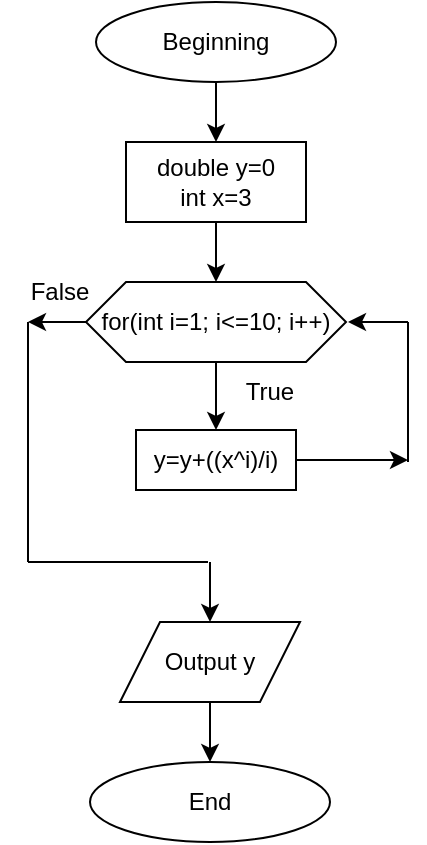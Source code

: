 <mxfile version="22.1.7" type="github">
  <diagram name="Страница — 1" id="GDBcYOqf5rA7OxoCmrTH">
    <mxGraphModel dx="1050" dy="565" grid="1" gridSize="10" guides="1" tooltips="1" connect="1" arrows="1" fold="1" page="1" pageScale="1" pageWidth="827" pageHeight="1169" math="0" shadow="0">
      <root>
        <mxCell id="0" />
        <mxCell id="1" parent="0" />
        <mxCell id="27TKcZGduy2nfsu9lEft-3" value="" style="edgeStyle=orthogonalEdgeStyle;rounded=0;orthogonalLoop=1;jettySize=auto;html=1;" edge="1" parent="1" source="27TKcZGduy2nfsu9lEft-1" target="27TKcZGduy2nfsu9lEft-2">
          <mxGeometry relative="1" as="geometry" />
        </mxCell>
        <mxCell id="27TKcZGduy2nfsu9lEft-1" value="Beginning" style="ellipse;whiteSpace=wrap;html=1;" vertex="1" parent="1">
          <mxGeometry x="354" y="40" width="120" height="40" as="geometry" />
        </mxCell>
        <mxCell id="27TKcZGduy2nfsu9lEft-5" value="" style="edgeStyle=orthogonalEdgeStyle;rounded=0;orthogonalLoop=1;jettySize=auto;html=1;" edge="1" parent="1" source="27TKcZGduy2nfsu9lEft-2" target="27TKcZGduy2nfsu9lEft-4">
          <mxGeometry relative="1" as="geometry" />
        </mxCell>
        <mxCell id="27TKcZGduy2nfsu9lEft-2" value="double y=0&lt;br&gt;int x=3" style="rounded=0;whiteSpace=wrap;html=1;" vertex="1" parent="1">
          <mxGeometry x="369" y="110" width="90" height="40" as="geometry" />
        </mxCell>
        <mxCell id="27TKcZGduy2nfsu9lEft-7" value="" style="edgeStyle=orthogonalEdgeStyle;rounded=0;orthogonalLoop=1;jettySize=auto;html=1;exitX=0.5;exitY=1;exitDx=0;exitDy=0;" edge="1" parent="1" source="27TKcZGduy2nfsu9lEft-4" target="27TKcZGduy2nfsu9lEft-6">
          <mxGeometry relative="1" as="geometry">
            <mxPoint x="414" y="230" as="sourcePoint" />
          </mxGeometry>
        </mxCell>
        <mxCell id="27TKcZGduy2nfsu9lEft-4" value="for(int i=1; i&amp;lt;=10; i++)" style="shape=hexagon;perimeter=hexagonPerimeter2;whiteSpace=wrap;html=1;fixedSize=1;" vertex="1" parent="1">
          <mxGeometry x="349" y="180" width="130" height="40" as="geometry" />
        </mxCell>
        <mxCell id="27TKcZGduy2nfsu9lEft-6" value="y=y+((x^i)/i)" style="rounded=0;whiteSpace=wrap;html=1;" vertex="1" parent="1">
          <mxGeometry x="374" y="254" width="80" height="30" as="geometry" />
        </mxCell>
        <mxCell id="27TKcZGduy2nfsu9lEft-8" value="" style="endArrow=none;html=1;rounded=0;" edge="1" parent="1">
          <mxGeometry width="50" height="50" relative="1" as="geometry">
            <mxPoint x="510" y="270" as="sourcePoint" />
            <mxPoint x="510" y="200" as="targetPoint" />
          </mxGeometry>
        </mxCell>
        <mxCell id="27TKcZGduy2nfsu9lEft-9" value="" style="endArrow=classic;html=1;rounded=0;exitX=1;exitY=0.5;exitDx=0;exitDy=0;" edge="1" parent="1" source="27TKcZGduy2nfsu9lEft-6">
          <mxGeometry width="50" height="50" relative="1" as="geometry">
            <mxPoint x="390" y="234" as="sourcePoint" />
            <mxPoint x="510" y="269" as="targetPoint" />
          </mxGeometry>
        </mxCell>
        <mxCell id="27TKcZGduy2nfsu9lEft-10" value="" style="endArrow=classic;html=1;rounded=0;" edge="1" parent="1">
          <mxGeometry width="50" height="50" relative="1" as="geometry">
            <mxPoint x="510" y="200" as="sourcePoint" />
            <mxPoint x="480" y="200" as="targetPoint" />
          </mxGeometry>
        </mxCell>
        <mxCell id="27TKcZGduy2nfsu9lEft-11" value="" style="endArrow=none;html=1;rounded=0;" edge="1" parent="1">
          <mxGeometry width="50" height="50" relative="1" as="geometry">
            <mxPoint x="320" y="320" as="sourcePoint" />
            <mxPoint x="320" y="200" as="targetPoint" />
          </mxGeometry>
        </mxCell>
        <mxCell id="27TKcZGduy2nfsu9lEft-14" value="" style="endArrow=classic;html=1;rounded=0;exitX=0;exitY=0.5;exitDx=0;exitDy=0;" edge="1" parent="1" source="27TKcZGduy2nfsu9lEft-4">
          <mxGeometry width="50" height="50" relative="1" as="geometry">
            <mxPoint x="390" y="220" as="sourcePoint" />
            <mxPoint x="320" y="200" as="targetPoint" />
          </mxGeometry>
        </mxCell>
        <mxCell id="27TKcZGduy2nfsu9lEft-15" value="" style="endArrow=none;html=1;rounded=0;" edge="1" parent="1">
          <mxGeometry width="50" height="50" relative="1" as="geometry">
            <mxPoint x="320" y="320" as="sourcePoint" />
            <mxPoint x="410" y="320" as="targetPoint" />
          </mxGeometry>
        </mxCell>
        <mxCell id="27TKcZGduy2nfsu9lEft-19" value="" style="edgeStyle=orthogonalEdgeStyle;rounded=0;orthogonalLoop=1;jettySize=auto;html=1;" edge="1" parent="1" source="27TKcZGduy2nfsu9lEft-16" target="27TKcZGduy2nfsu9lEft-18">
          <mxGeometry relative="1" as="geometry" />
        </mxCell>
        <mxCell id="27TKcZGduy2nfsu9lEft-16" value="Output y" style="shape=parallelogram;perimeter=parallelogramPerimeter;whiteSpace=wrap;html=1;fixedSize=1;" vertex="1" parent="1">
          <mxGeometry x="366" y="350" width="90" height="40" as="geometry" />
        </mxCell>
        <mxCell id="27TKcZGduy2nfsu9lEft-17" value="" style="endArrow=classic;html=1;rounded=0;entryX=0.5;entryY=0;entryDx=0;entryDy=0;" edge="1" parent="1" target="27TKcZGduy2nfsu9lEft-16">
          <mxGeometry width="50" height="50" relative="1" as="geometry">
            <mxPoint x="411" y="320" as="sourcePoint" />
            <mxPoint x="437" y="170" as="targetPoint" />
          </mxGeometry>
        </mxCell>
        <mxCell id="27TKcZGduy2nfsu9lEft-18" value="End" style="ellipse;whiteSpace=wrap;html=1;" vertex="1" parent="1">
          <mxGeometry x="351" y="420" width="120" height="40" as="geometry" />
        </mxCell>
        <mxCell id="27TKcZGduy2nfsu9lEft-20" value="True" style="text;html=1;strokeColor=none;fillColor=none;align=center;verticalAlign=middle;whiteSpace=wrap;rounded=0;" vertex="1" parent="1">
          <mxGeometry x="411" y="220" width="60" height="30" as="geometry" />
        </mxCell>
        <mxCell id="27TKcZGduy2nfsu9lEft-21" value="False" style="text;html=1;strokeColor=none;fillColor=none;align=center;verticalAlign=middle;whiteSpace=wrap;rounded=0;" vertex="1" parent="1">
          <mxGeometry x="306" y="170" width="60" height="30" as="geometry" />
        </mxCell>
      </root>
    </mxGraphModel>
  </diagram>
</mxfile>
